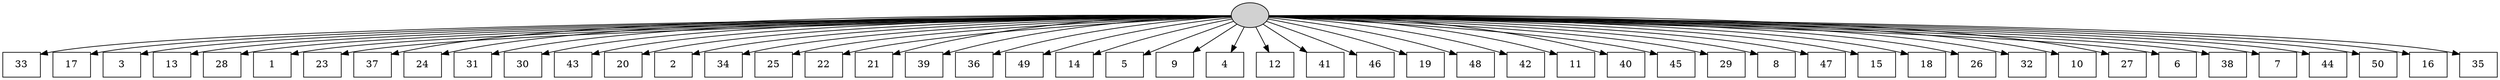 digraph G {
0[style=filled, fillcolor=grey82, label=""];
1[shape=box,style=filled, fillcolor=white,label="33\n"];
2[shape=box,style=filled, fillcolor=white,label="17\n"];
3[shape=box,style=filled, fillcolor=white,label="3\n"];
4[shape=box,style=filled, fillcolor=white,label="13\n"];
5[shape=box,style=filled, fillcolor=white,label="28\n"];
6[shape=box,style=filled, fillcolor=white,label="1\n"];
7[shape=box,style=filled, fillcolor=white,label="23\n"];
8[shape=box,style=filled, fillcolor=white,label="37\n"];
9[shape=box,style=filled, fillcolor=white,label="24\n"];
10[shape=box,style=filled, fillcolor=white,label="31\n"];
11[shape=box,style=filled, fillcolor=white,label="30\n"];
12[shape=box,style=filled, fillcolor=white,label="43\n"];
13[shape=box,style=filled, fillcolor=white,label="20\n"];
14[shape=box,style=filled, fillcolor=white,label="2\n"];
15[shape=box,style=filled, fillcolor=white,label="34\n"];
16[shape=box,style=filled, fillcolor=white,label="25\n"];
17[shape=box,style=filled, fillcolor=white,label="22\n"];
18[shape=box,style=filled, fillcolor=white,label="21\n"];
19[shape=box,style=filled, fillcolor=white,label="39\n"];
20[shape=box,style=filled, fillcolor=white,label="36\n"];
21[shape=box,style=filled, fillcolor=white,label="49\n"];
22[shape=box,style=filled, fillcolor=white,label="14\n"];
23[shape=box,style=filled, fillcolor=white,label="5\n"];
24[shape=box,style=filled, fillcolor=white,label="9\n"];
25[shape=box,style=filled, fillcolor=white,label="4\n"];
26[shape=box,style=filled, fillcolor=white,label="12\n"];
27[shape=box,style=filled, fillcolor=white,label="41\n"];
28[shape=box,style=filled, fillcolor=white,label="46\n"];
29[shape=box,style=filled, fillcolor=white,label="19\n"];
30[shape=box,style=filled, fillcolor=white,label="48\n"];
31[shape=box,style=filled, fillcolor=white,label="42\n"];
32[shape=box,style=filled, fillcolor=white,label="11\n"];
33[shape=box,style=filled, fillcolor=white,label="40\n"];
34[shape=box,style=filled, fillcolor=white,label="45\n"];
35[shape=box,style=filled, fillcolor=white,label="29\n"];
36[shape=box,style=filled, fillcolor=white,label="8\n"];
37[shape=box,style=filled, fillcolor=white,label="47\n"];
38[shape=box,style=filled, fillcolor=white,label="15\n"];
39[shape=box,style=filled, fillcolor=white,label="18\n"];
40[shape=box,style=filled, fillcolor=white,label="26\n"];
41[shape=box,style=filled, fillcolor=white,label="32\n"];
42[shape=box,style=filled, fillcolor=white,label="10\n"];
43[shape=box,style=filled, fillcolor=white,label="27\n"];
44[shape=box,style=filled, fillcolor=white,label="6\n"];
45[shape=box,style=filled, fillcolor=white,label="38\n"];
46[shape=box,style=filled, fillcolor=white,label="7\n"];
47[shape=box,style=filled, fillcolor=white,label="44\n"];
48[shape=box,style=filled, fillcolor=white,label="50\n"];
49[shape=box,style=filled, fillcolor=white,label="16\n"];
50[shape=box,style=filled, fillcolor=white,label="35\n"];
0->1 ;
0->2 ;
0->3 ;
0->4 ;
0->5 ;
0->6 ;
0->7 ;
0->8 ;
0->9 ;
0->10 ;
0->11 ;
0->12 ;
0->13 ;
0->14 ;
0->15 ;
0->16 ;
0->17 ;
0->18 ;
0->19 ;
0->20 ;
0->21 ;
0->22 ;
0->23 ;
0->24 ;
0->25 ;
0->26 ;
0->27 ;
0->28 ;
0->29 ;
0->30 ;
0->31 ;
0->32 ;
0->33 ;
0->34 ;
0->35 ;
0->36 ;
0->37 ;
0->38 ;
0->39 ;
0->40 ;
0->41 ;
0->42 ;
0->43 ;
0->44 ;
0->45 ;
0->46 ;
0->47 ;
0->48 ;
0->49 ;
0->50 ;
}
